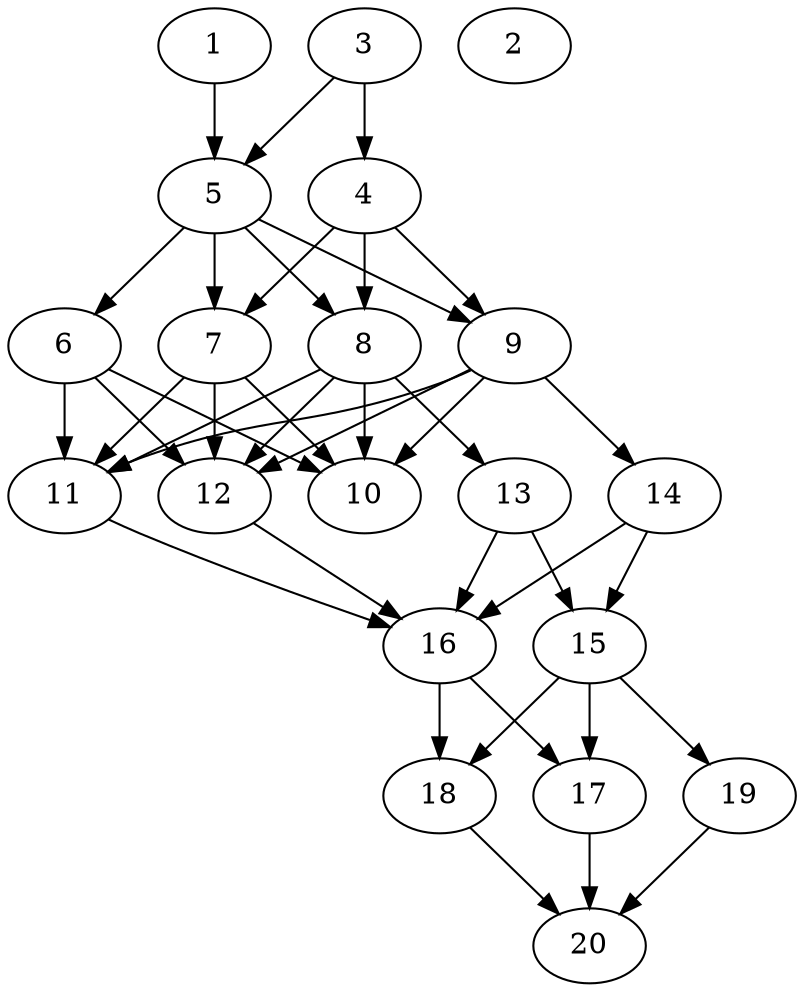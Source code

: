 // DAG automatically generated by daggen at Thu Oct  3 13:58:42 2019
// ./daggen --dot -n 20 --ccr 0.3 --fat 0.5 --regular 0.7 --density 0.9 --mindata 5242880 --maxdata 52428800 
digraph G {
  1 [size="56992427", alpha="0.02", expect_size="17097728"] 
  1 -> 5 [size ="17097728"]
  2 [size="127976107", alpha="0.16", expect_size="38392832"] 
  3 [size="62078293", alpha="0.05", expect_size="18623488"] 
  3 -> 4 [size ="18623488"]
  3 -> 5 [size ="18623488"]
  4 [size="174049280", alpha="0.06", expect_size="52214784"] 
  4 -> 7 [size ="52214784"]
  4 -> 8 [size ="52214784"]
  4 -> 9 [size ="52214784"]
  5 [size="123648000", alpha="0.14", expect_size="37094400"] 
  5 -> 6 [size ="37094400"]
  5 -> 7 [size ="37094400"]
  5 -> 8 [size ="37094400"]
  5 -> 9 [size ="37094400"]
  6 [size="92757333", alpha="0.11", expect_size="27827200"] 
  6 -> 10 [size ="27827200"]
  6 -> 11 [size ="27827200"]
  6 -> 12 [size ="27827200"]
  7 [size="139943253", alpha="0.03", expect_size="41982976"] 
  7 -> 10 [size ="41982976"]
  7 -> 11 [size ="41982976"]
  7 -> 12 [size ="41982976"]
  8 [size="116807680", alpha="0.04", expect_size="35042304"] 
  8 -> 10 [size ="35042304"]
  8 -> 11 [size ="35042304"]
  8 -> 12 [size ="35042304"]
  8 -> 13 [size ="35042304"]
  9 [size="150889813", alpha="0.18", expect_size="45266944"] 
  9 -> 10 [size ="45266944"]
  9 -> 11 [size ="45266944"]
  9 -> 12 [size ="45266944"]
  9 -> 14 [size ="45266944"]
  10 [size="142745600", alpha="0.05", expect_size="42823680"] 
  11 [size="173834240", alpha="0.11", expect_size="52150272"] 
  11 -> 16 [size ="52150272"]
  12 [size="30562987", alpha="0.04", expect_size="9168896"] 
  12 -> 16 [size ="9168896"]
  13 [size="155347627", alpha="0.00", expect_size="46604288"] 
  13 -> 15 [size ="46604288"]
  13 -> 16 [size ="46604288"]
  14 [size="38963200", alpha="0.05", expect_size="11688960"] 
  14 -> 15 [size ="11688960"]
  14 -> 16 [size ="11688960"]
  15 [size="82377387", alpha="0.10", expect_size="24713216"] 
  15 -> 17 [size ="24713216"]
  15 -> 18 [size ="24713216"]
  15 -> 19 [size ="24713216"]
  16 [size="36283733", alpha="0.07", expect_size="10885120"] 
  16 -> 17 [size ="10885120"]
  16 -> 18 [size ="10885120"]
  17 [size="123603627", alpha="0.00", expect_size="37081088"] 
  17 -> 20 [size ="37081088"]
  18 [size="149865813", alpha="0.18", expect_size="44959744"] 
  18 -> 20 [size ="44959744"]
  19 [size="22780587", alpha="0.15", expect_size="6834176"] 
  19 -> 20 [size ="6834176"]
  20 [size="167253333", alpha="0.14", expect_size="50176000"] 
}

